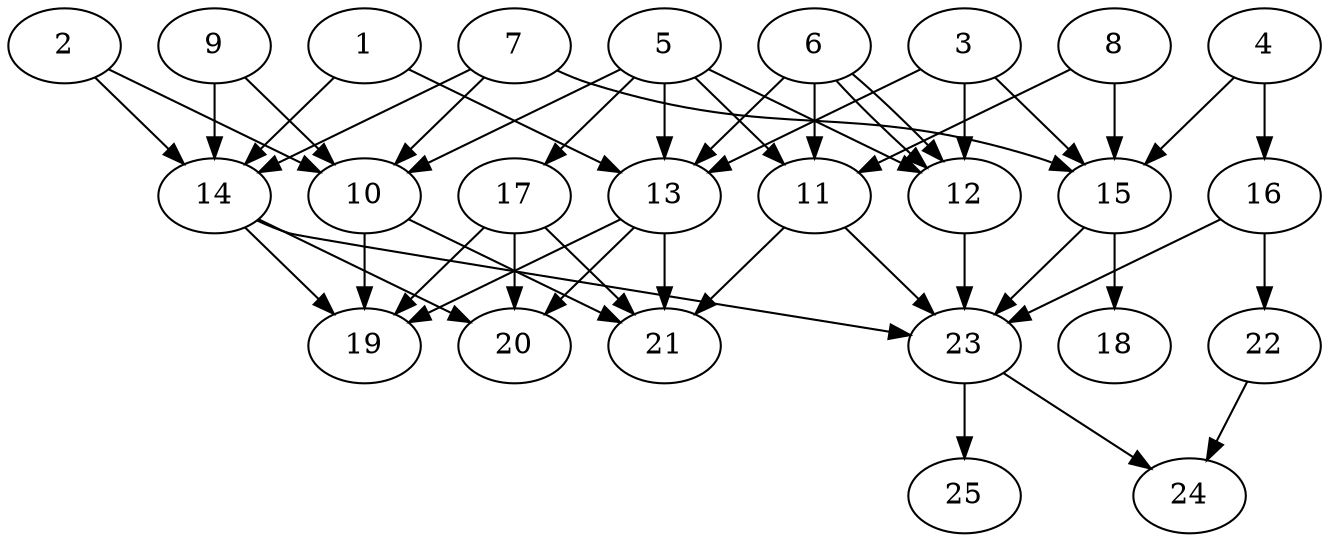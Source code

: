 // DAG (tier=2-normal, mode=data, n=25, ccr=0.407, fat=0.636, density=0.555, regular=0.570, jump=0.182, mindata=2097152, maxdata=16777216)
// DAG automatically generated by daggen at Sun Aug 24 16:33:34 2025
// /home/ermia/Project/Environments/daggen/bin/daggen --dot --ccr 0.407 --fat 0.636 --regular 0.570 --density 0.555 --jump 0.182 --mindata 2097152 --maxdata 16777216 -n 25 
digraph G {
  1 [size="12566327536028166", alpha="0.14", expect_size="6283163768014083"]
  1 -> 13 [size ="411511688265728"]
  1 -> 14 [size ="411511688265728"]
  2 [size="15622618766456588", alpha="0.02", expect_size="7811309383228294"]
  2 -> 10 [size ="284142285619200"]
  2 -> 14 [size ="284142285619200"]
  3 [size="40912411191934976000", alpha="0.05", expect_size="20456205595967488000"]
  3 -> 12 [size ="94986095820800"]
  3 -> 13 [size ="94986095820800"]
  3 -> 15 [size ="94986095820800"]
  4 [size="2768836414345133948928", alpha="0.15", expect_size="1384418207172566974464"]
  4 -> 15 [size ="1577447275364352"]
  4 -> 16 [size ="1577447275364352"]
  5 [size="4592997783934429298688", alpha="0.18", expect_size="2296498891967214649344"]
  5 -> 10 [size ="2210484518387712"]
  5 -> 11 [size ="2210484518387712"]
  5 -> 12 [size ="2210484518387712"]
  5 -> 13 [size ="2210484518387712"]
  5 -> 17 [size ="2210484518387712"]
  6 [size="1949751943626752000000", alpha="0.16", expect_size="974875971813376000000"]
  6 -> 11 [size ="1248560414720000"]
  6 -> 12 [size ="1248560414720000"]
  6 -> 12 [size ="1248560414720000"]
  6 -> 13 [size ="1248560414720000"]
  7 [size="1294835111756946210816", alpha="0.09", expect_size="647417555878473105408"]
  7 -> 10 [size ="950385128767488"]
  7 -> 14 [size ="950385128767488"]
  7 -> 15 [size ="950385128767488"]
  8 [size="3069403111298878464", alpha="0.02", expect_size="1534701555649439232"]
  8 -> 11 [size ="1331986807390208"]
  8 -> 15 [size ="1331986807390208"]
  9 [size="293634157216912576", alpha="0.08", expect_size="146817078608456288"]
  9 -> 10 [size ="128902705971200"]
  9 -> 14 [size ="128902705971200"]
  10 [size="2313121612912467968", alpha="0.14", expect_size="1156560806456233984"]
  10 -> 19 [size ="1011886652915712"]
  10 -> 21 [size ="1011886652915712"]
  11 [size="9743157040749610", alpha="0.10", expect_size="4871578520374805"]
  11 -> 21 [size ="1177949306880000"]
  11 -> 23 [size ="1177949306880000"]
  12 [size="10597721704647776", alpha="0.07", expect_size="5298860852323888"]
  12 -> 23 [size ="452926984159232"]
  13 [size="43309597932402304", alpha="0.10", expect_size="21654798966201152"]
  13 -> 19 [size ="1522262582755328"]
  13 -> 20 [size ="1522262582755328"]
  13 -> 21 [size ="1522262582755328"]
  14 [size="1164571105443562", alpha="0.13", expect_size="582285552721781"]
  14 -> 19 [size ="77881589891072"]
  14 -> 20 [size ="77881589891072"]
  14 -> 23 [size ="77881589891072"]
  15 [size="106896703245077168", alpha="0.16", expect_size="53448351622538584"]
  15 -> 18 [size ="64597524480000"]
  15 -> 23 [size ="64597524480000"]
  16 [size="229962424324810866688", alpha="0.08", expect_size="114981212162405433344"]
  16 -> 22 [size ="300281036275712"]
  16 -> 23 [size ="300281036275712"]
  17 [size="47098152980223728", alpha="0.05", expect_size="23549076490111864"]
  17 -> 19 [size ="1086361645875200"]
  17 -> 20 [size ="1086361645875200"]
  17 -> 21 [size ="1086361645875200"]
  18 [size="485600979685377856", alpha="0.01", expect_size="242800489842688928"]
  19 [size="271437230404699947008", alpha="0.13", expect_size="135718615202349973504"]
  20 [size="162860071441544511488", alpha="0.01", expect_size="81430035720772255744"]
  21 [size="3042145042783732", alpha="0.04", expect_size="1521072521391866"]
  22 [size="1225955231911848448", alpha="0.09", expect_size="612977615955924224"]
  22 -> 24 [size ="484781045317632"]
  23 [size="30995974424024128", alpha="0.13", expect_size="15497987212012064"]
  23 -> 24 [size ="489127116013568"]
  23 -> 25 [size ="489127116013568"]
  24 [size="3147094725413614649344", alpha="0.10", expect_size="1573547362706807324672"]
  25 [size="2070090154672771825664", alpha="0.02", expect_size="1035045077336385912832"]
}